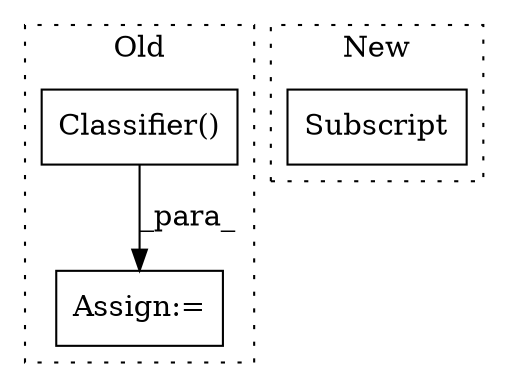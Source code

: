 digraph G {
subgraph cluster0 {
1 [label="Classifier()" a="75" s="2986,3034" l="27,1" shape="box"];
3 [label="Assign:=" a="68" s="2983" l="3" shape="box"];
label = "Old";
style="dotted";
}
subgraph cluster1 {
2 [label="Subscript" a="63" s="1816,0" l="28,0" shape="box"];
label = "New";
style="dotted";
}
1 -> 3 [label="_para_"];
}